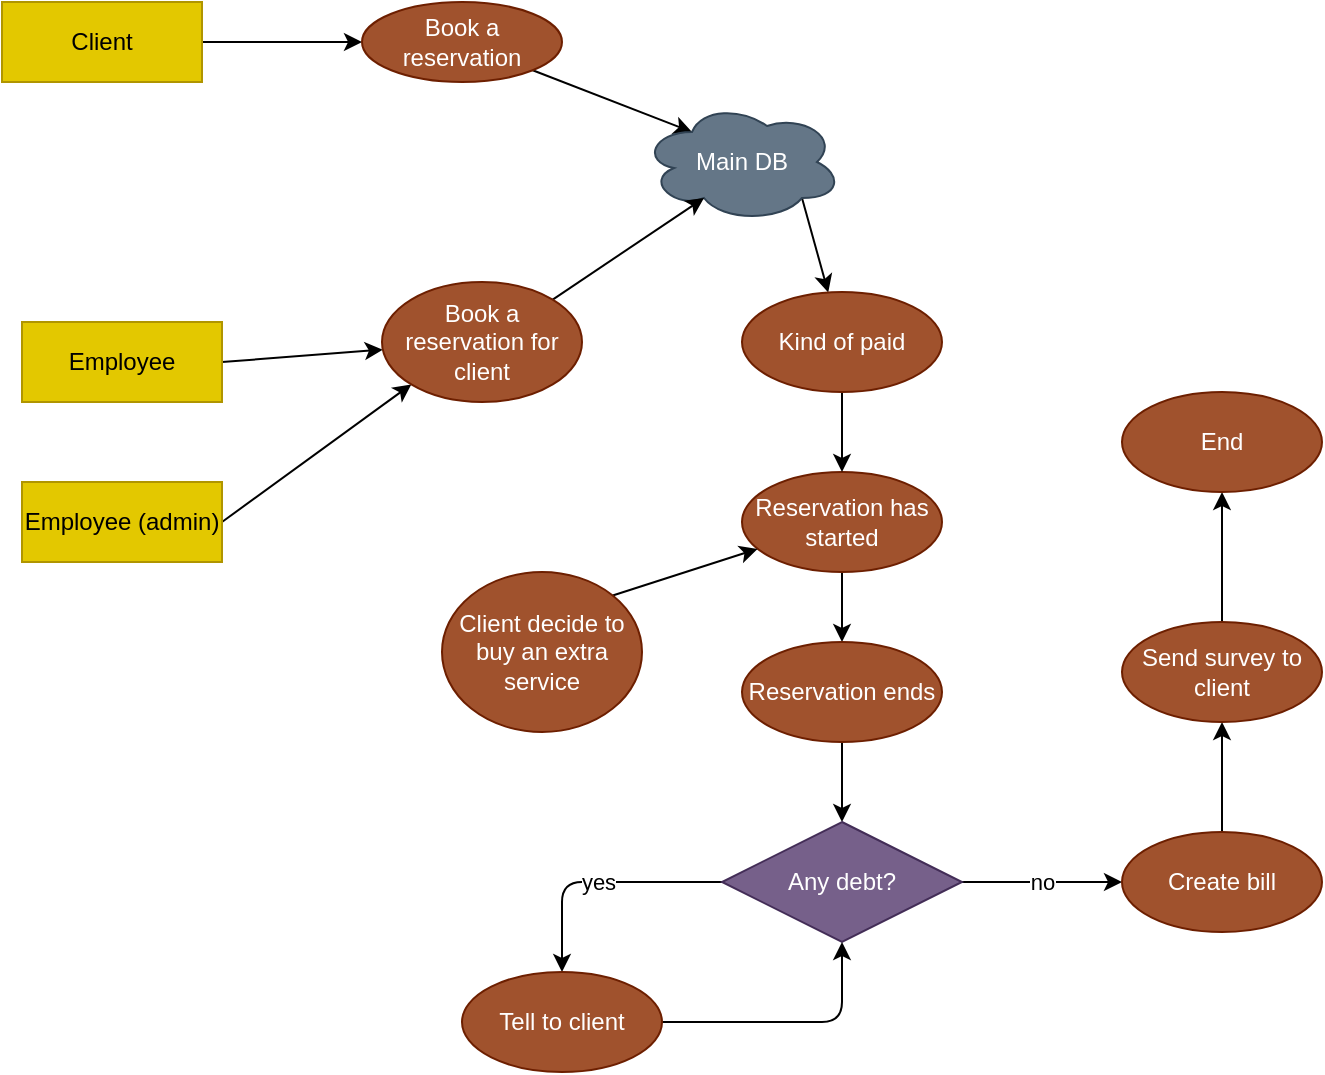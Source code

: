 <mxfile>
    <diagram id="ZlwXxZ6Ltf8YGxlPZItO" name="Page-1">
        <mxGraphModel dx="705" dy="586" grid="1" gridSize="10" guides="1" tooltips="1" connect="1" arrows="1" fold="1" page="1" pageScale="1" pageWidth="850" pageHeight="1100" math="0" shadow="0">
            <root>
                <mxCell id="0"/>
                <mxCell id="1" parent="0"/>
                <mxCell id="21" style="edgeStyle=none;html=1;exitX=1;exitY=0.5;exitDx=0;exitDy=0;" edge="1" parent="1" source="15" target="18">
                    <mxGeometry relative="1" as="geometry"/>
                </mxCell>
                <mxCell id="15" value="Client" style="whiteSpace=wrap;html=1;align=center;fillColor=#e3c800;fontColor=#000000;strokeColor=#B09500;" vertex="1" parent="1">
                    <mxGeometry x="70" y="90" width="100" height="40" as="geometry"/>
                </mxCell>
                <mxCell id="25" style="edgeStyle=none;html=1;exitX=1;exitY=0.5;exitDx=0;exitDy=0;" edge="1" parent="1" source="16" target="24">
                    <mxGeometry relative="1" as="geometry"/>
                </mxCell>
                <mxCell id="16" value="Employee" style="whiteSpace=wrap;html=1;align=center;fillColor=#e3c800;fontColor=#000000;strokeColor=#B09500;" vertex="1" parent="1">
                    <mxGeometry x="80" y="250" width="100" height="40" as="geometry"/>
                </mxCell>
                <mxCell id="29" style="edgeStyle=none;html=1;exitX=1;exitY=0.5;exitDx=0;exitDy=0;entryX=0;entryY=1;entryDx=0;entryDy=0;" edge="1" parent="1" source="17" target="24">
                    <mxGeometry relative="1" as="geometry"/>
                </mxCell>
                <mxCell id="17" value="Employee (admin)" style="whiteSpace=wrap;html=1;align=center;fillColor=#e3c800;fontColor=#000000;strokeColor=#B09500;" vertex="1" parent="1">
                    <mxGeometry x="80" y="330" width="100" height="40" as="geometry"/>
                </mxCell>
                <mxCell id="23" style="edgeStyle=none;html=1;exitX=1;exitY=1;exitDx=0;exitDy=0;entryX=0.25;entryY=0.25;entryDx=0;entryDy=0;entryPerimeter=0;" edge="1" parent="1" source="18" target="20">
                    <mxGeometry relative="1" as="geometry"/>
                </mxCell>
                <mxCell id="18" value="Book a reservation" style="ellipse;whiteSpace=wrap;html=1;align=center;fillColor=#a0522d;fontColor=#ffffff;strokeColor=#6D1F00;" vertex="1" parent="1">
                    <mxGeometry x="250" y="90" width="100" height="40" as="geometry"/>
                </mxCell>
                <mxCell id="31" style="edgeStyle=none;html=1;exitX=0.8;exitY=0.8;exitDx=0;exitDy=0;exitPerimeter=0;" edge="1" parent="1" source="20" target="30">
                    <mxGeometry relative="1" as="geometry"/>
                </mxCell>
                <mxCell id="20" value="Main DB" style="ellipse;shape=cloud;whiteSpace=wrap;html=1;align=center;fillColor=#647687;fontColor=#ffffff;strokeColor=#314354;" vertex="1" parent="1">
                    <mxGeometry x="390" y="140" width="100" height="60" as="geometry"/>
                </mxCell>
                <mxCell id="26" style="edgeStyle=none;html=1;exitX=1;exitY=0;exitDx=0;exitDy=0;entryX=0.31;entryY=0.8;entryDx=0;entryDy=0;entryPerimeter=0;" edge="1" parent="1" source="24" target="20">
                    <mxGeometry relative="1" as="geometry"/>
                </mxCell>
                <mxCell id="24" value="Book a reservation for client" style="ellipse;whiteSpace=wrap;html=1;align=center;fillColor=#a0522d;fontColor=#ffffff;strokeColor=#6D1F00;" vertex="1" parent="1">
                    <mxGeometry x="260" y="230" width="100" height="60" as="geometry"/>
                </mxCell>
                <mxCell id="36" style="edgeStyle=none;html=1;exitX=0.5;exitY=1;exitDx=0;exitDy=0;entryX=0.5;entryY=0;entryDx=0;entryDy=0;" edge="1" parent="1" source="27" target="35">
                    <mxGeometry relative="1" as="geometry"/>
                </mxCell>
                <mxCell id="27" value="Reservation has started" style="ellipse;whiteSpace=wrap;html=1;align=center;fillColor=#a0522d;fontColor=#ffffff;strokeColor=#6D1F00;" vertex="1" parent="1">
                    <mxGeometry x="440" y="325" width="100" height="50" as="geometry"/>
                </mxCell>
                <mxCell id="32" style="edgeStyle=none;html=1;exitX=0.5;exitY=1;exitDx=0;exitDy=0;entryX=0.5;entryY=0;entryDx=0;entryDy=0;" edge="1" parent="1" source="30" target="27">
                    <mxGeometry relative="1" as="geometry"/>
                </mxCell>
                <mxCell id="30" value="Kind of paid" style="ellipse;whiteSpace=wrap;html=1;align=center;fillColor=#a0522d;fontColor=#ffffff;strokeColor=#6D1F00;" vertex="1" parent="1">
                    <mxGeometry x="440" y="235" width="100" height="50" as="geometry"/>
                </mxCell>
                <mxCell id="34" style="edgeStyle=none;html=1;exitX=1;exitY=0;exitDx=0;exitDy=0;" edge="1" parent="1" source="33" target="27">
                    <mxGeometry relative="1" as="geometry"/>
                </mxCell>
                <mxCell id="33" value="Client decide to buy an extra service" style="ellipse;whiteSpace=wrap;html=1;align=center;fillColor=#a0522d;fontColor=#ffffff;strokeColor=#6D1F00;" vertex="1" parent="1">
                    <mxGeometry x="290" y="375" width="100" height="80" as="geometry"/>
                </mxCell>
                <mxCell id="38" style="edgeStyle=none;html=1;exitX=0.5;exitY=1;exitDx=0;exitDy=0;entryX=0.5;entryY=0;entryDx=0;entryDy=0;" edge="1" parent="1" source="35" target="37">
                    <mxGeometry relative="1" as="geometry"/>
                </mxCell>
                <mxCell id="35" value="Reservation ends" style="ellipse;whiteSpace=wrap;html=1;align=center;fillColor=#a0522d;fontColor=#ffffff;strokeColor=#6D1F00;" vertex="1" parent="1">
                    <mxGeometry x="440" y="410" width="100" height="50" as="geometry"/>
                </mxCell>
                <mxCell id="42" value="no" style="edgeStyle=none;html=1;exitX=1;exitY=0.5;exitDx=0;exitDy=0;" edge="1" parent="1" source="37" target="39">
                    <mxGeometry relative="1" as="geometry"/>
                </mxCell>
                <mxCell id="45" value="yes" style="edgeStyle=none;html=1;exitX=0;exitY=0.5;exitDx=0;exitDy=0;entryX=0.5;entryY=0;entryDx=0;entryDy=0;" edge="1" parent="1" source="37" target="46">
                    <mxGeometry relative="1" as="geometry">
                        <mxPoint x="350" y="540" as="targetPoint"/>
                        <Array as="points">
                            <mxPoint x="350" y="530"/>
                        </Array>
                    </mxGeometry>
                </mxCell>
                <mxCell id="37" value="Any debt?" style="shape=rhombus;perimeter=rhombusPerimeter;whiteSpace=wrap;html=1;align=center;fillColor=#76608a;fontColor=#ffffff;strokeColor=#432D57;" vertex="1" parent="1">
                    <mxGeometry x="430" y="500" width="120" height="60" as="geometry"/>
                </mxCell>
                <mxCell id="43" style="edgeStyle=none;html=1;exitX=0.5;exitY=0;exitDx=0;exitDy=0;entryX=0.5;entryY=1;entryDx=0;entryDy=0;" edge="1" parent="1" source="39" target="40">
                    <mxGeometry relative="1" as="geometry"/>
                </mxCell>
                <mxCell id="39" value="Create bill" style="ellipse;whiteSpace=wrap;html=1;align=center;fillColor=#a0522d;fontColor=#ffffff;strokeColor=#6D1F00;" vertex="1" parent="1">
                    <mxGeometry x="630" y="505" width="100" height="50" as="geometry"/>
                </mxCell>
                <mxCell id="44" style="edgeStyle=none;html=1;exitX=0.5;exitY=0;exitDx=0;exitDy=0;entryX=0.5;entryY=1;entryDx=0;entryDy=0;" edge="1" parent="1" source="40" target="41">
                    <mxGeometry relative="1" as="geometry"/>
                </mxCell>
                <mxCell id="40" value="Send survey to client" style="ellipse;whiteSpace=wrap;html=1;align=center;fillColor=#a0522d;fontColor=#ffffff;strokeColor=#6D1F00;" vertex="1" parent="1">
                    <mxGeometry x="630" y="400" width="100" height="50" as="geometry"/>
                </mxCell>
                <mxCell id="41" value="End" style="ellipse;whiteSpace=wrap;html=1;align=center;fillColor=#a0522d;fontColor=#ffffff;strokeColor=#6D1F00;" vertex="1" parent="1">
                    <mxGeometry x="630" y="285" width="100" height="50" as="geometry"/>
                </mxCell>
                <mxCell id="48" style="edgeStyle=none;html=1;exitX=1;exitY=0.5;exitDx=0;exitDy=0;entryX=0.5;entryY=1;entryDx=0;entryDy=0;" edge="1" parent="1" source="46" target="37">
                    <mxGeometry relative="1" as="geometry">
                        <Array as="points">
                            <mxPoint x="490" y="600"/>
                        </Array>
                    </mxGeometry>
                </mxCell>
                <mxCell id="46" value="Tell to client" style="ellipse;whiteSpace=wrap;html=1;align=center;fillColor=#a0522d;fontColor=#ffffff;strokeColor=#6D1F00;" vertex="1" parent="1">
                    <mxGeometry x="300" y="575" width="100" height="50" as="geometry"/>
                </mxCell>
            </root>
        </mxGraphModel>
    </diagram>
</mxfile>